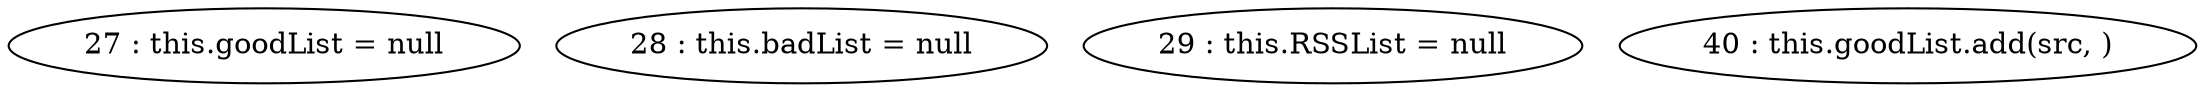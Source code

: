 digraph G {
"27 : this.goodList = null"
"28 : this.badList = null"
"29 : this.RSSList = null"
"40 : this.goodList.add(src, )"
}